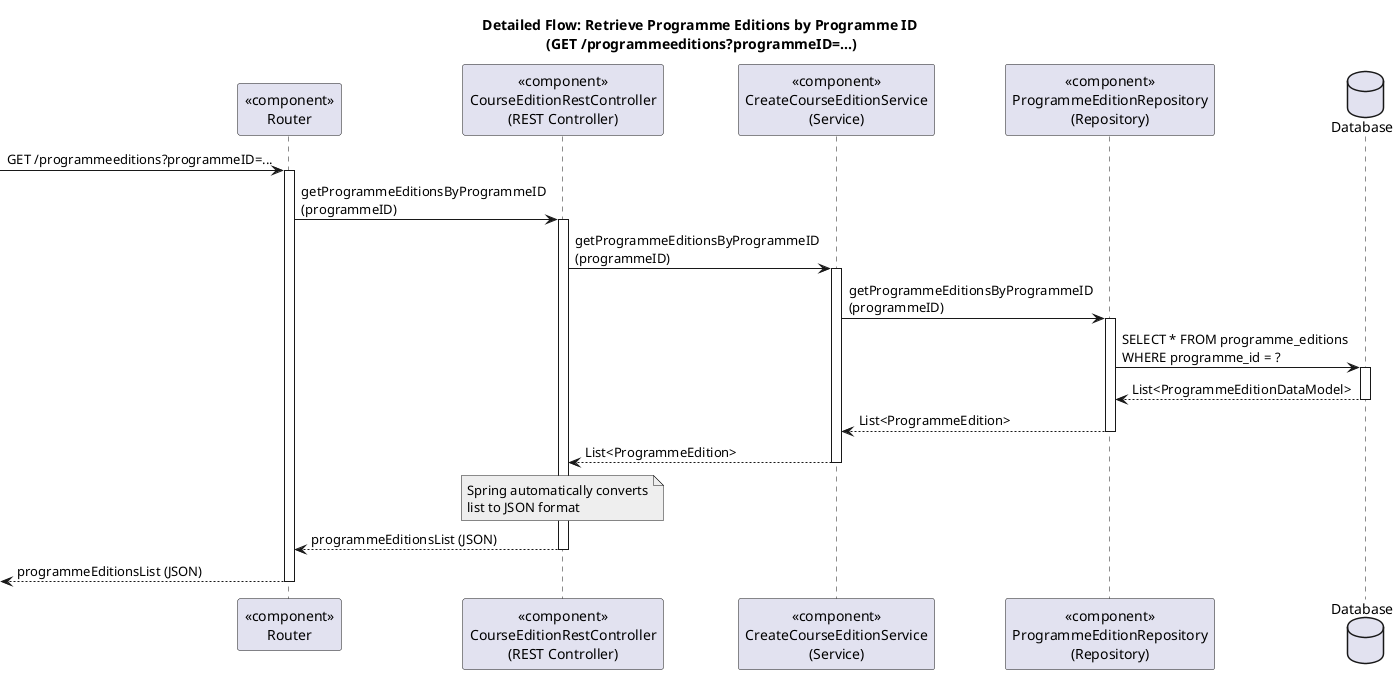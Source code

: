 @startuml
title Detailed Flow: Retrieve Programme Editions by Programme ID \n(GET /programmeeditions?programmeID=...)

participant "<<component>>\nRouter" as Router
participant "<<component>>\nCourseEditionRestController\n(REST Controller)" as Controller
participant "<<component>>\nCreateCourseEditionService\n(Service)" as Service
participant "<<component>>\nProgrammeEditionRepository\n(Repository)" as Repository
database "Database" as DB

-> Router: GET /programmeeditions?programmeID=...
activate Router

Router -> Controller: getProgrammeEditionsByProgrammeID\n(programmeID)
activate Controller

Controller -> Service: getProgrammeEditionsByProgrammeID\n(programmeID)
activate Service

Service -> Repository: getProgrammeEditionsByProgrammeID\n(programmeID)
activate Repository

Repository -> DB: SELECT * FROM programme_editions\nWHERE programme_id = ?
activate DB
DB --> Repository: List<ProgrammeEditionDataModel>
deactivate DB

Repository --> Service: List<ProgrammeEdition>
deactivate Repository

Service --> Controller: List<ProgrammeEdition>
deactivate Service

note over Controller #EEEEEE
Spring automatically converts
list to JSON format
end note

Controller --> Router: programmeEditionsList (JSON)
deactivate Controller

<-- Router: programmeEditionsList (JSON)
deactivate Router

@enduml
